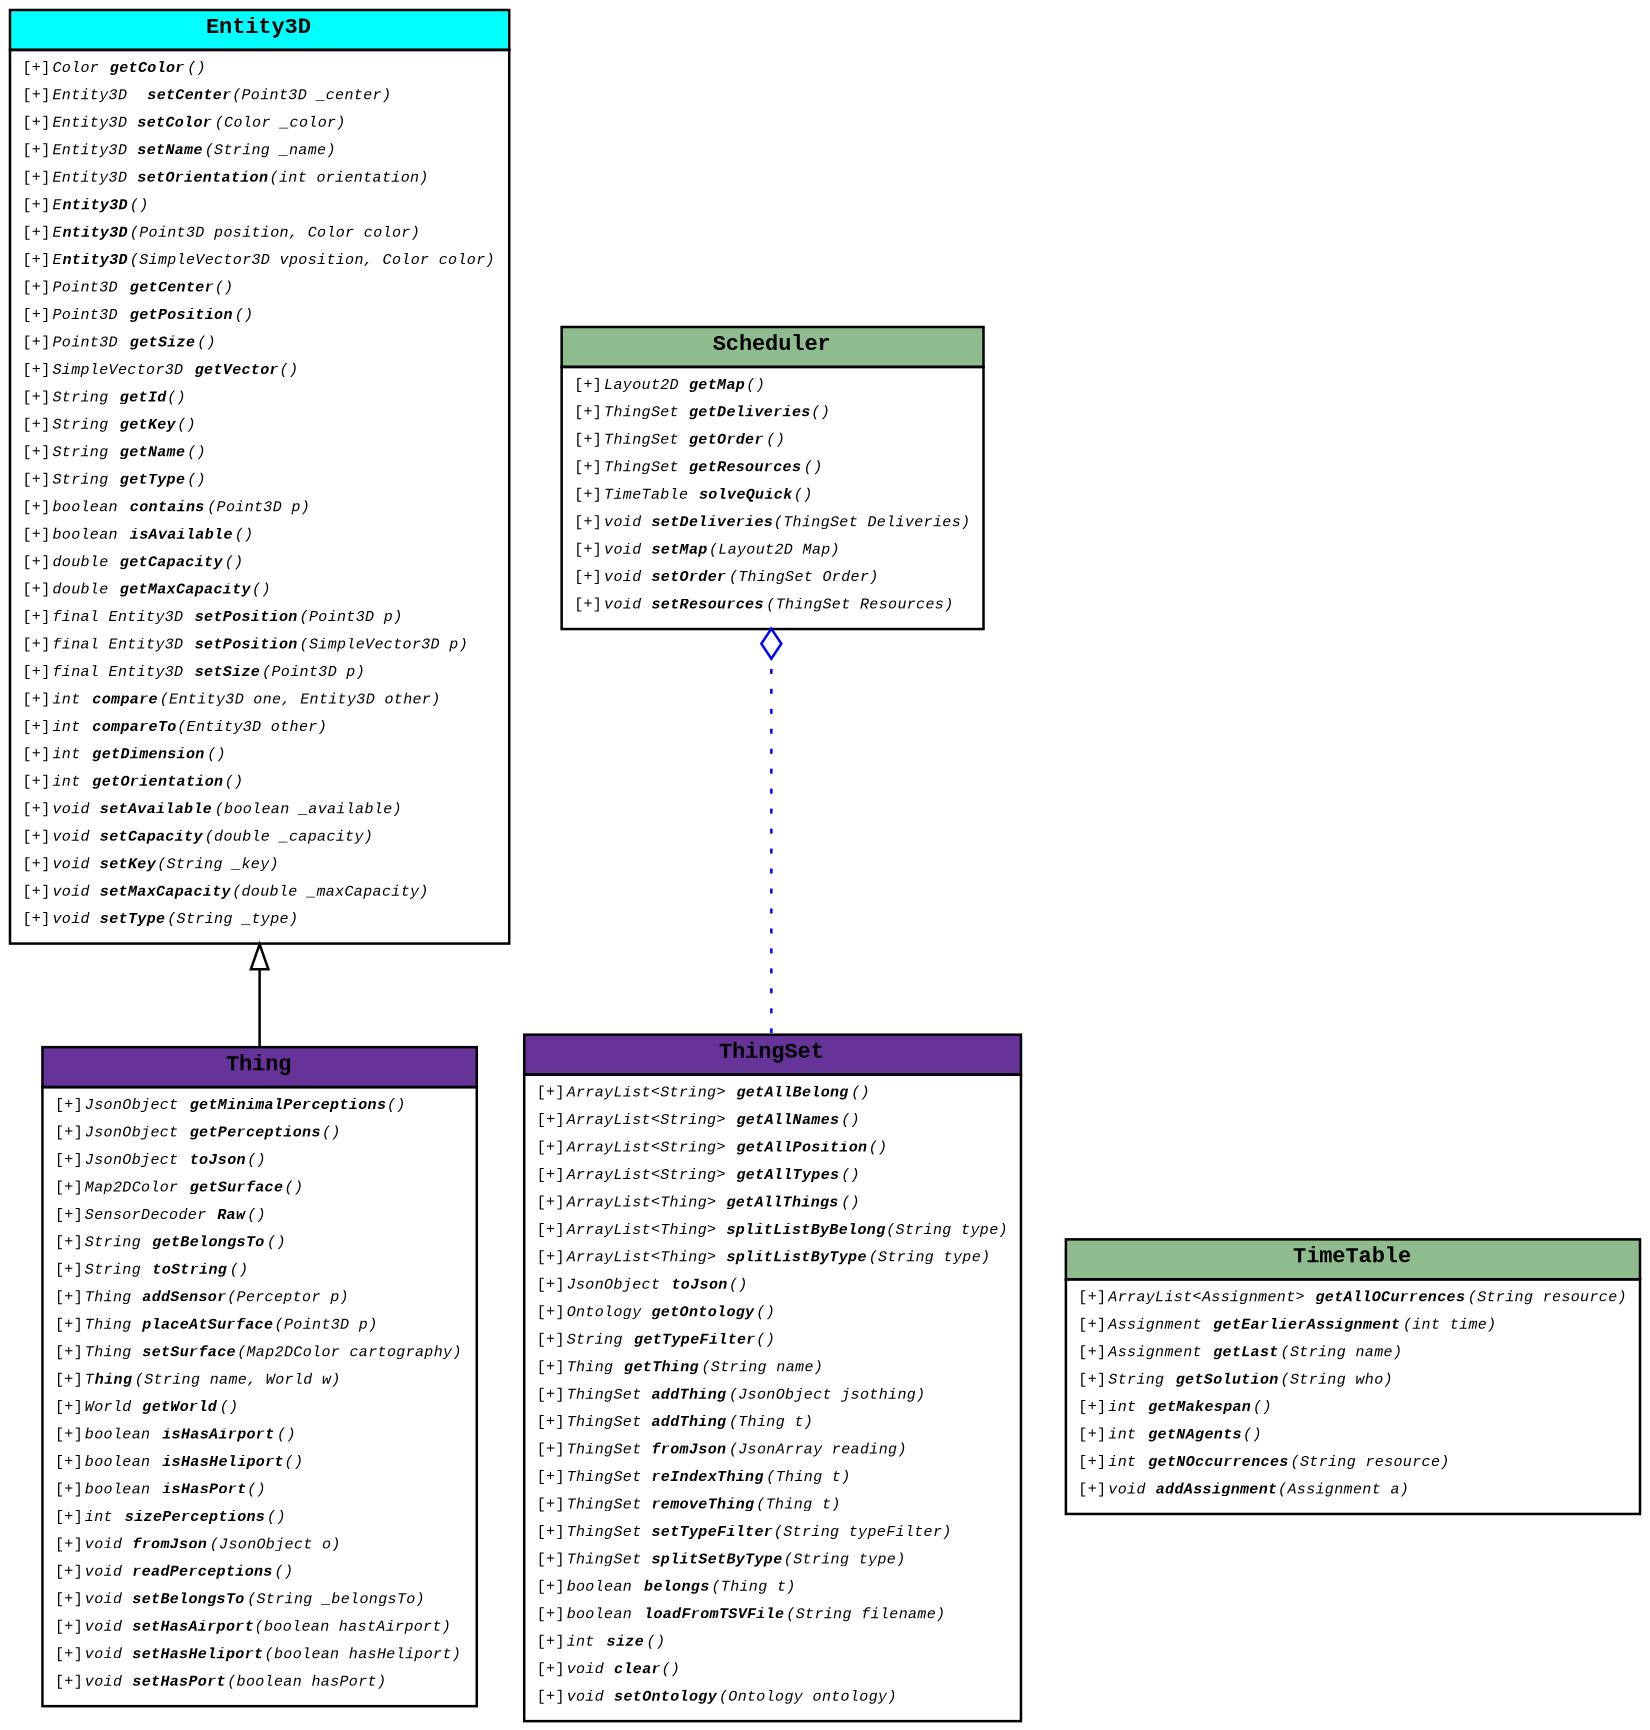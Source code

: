 digraph graphname {
     rankdir="BT"
dpi=600
 size="11,16!";
 margin=0;
Entity3D Entity3D [shape=plain, label=<<table border="0" cellborder="1" cellspacing="0"><tr><td bgcolor="Aqua"><FONT face="Courier New" POINT-SIZE="9"><b>Entity3D</b></FONT></td></tr>
<tr><td><table border="0" cellborder="0" cellspacing="0"><tr><td align="left"><FONT face="Courier New" POINT-SIZE= "6">[+]<i>Color <b>getColor</b>()</i></FONT></td></tr>
<tr><td align="left"><FONT face="Courier New" POINT-SIZE= "6">[+]<i>Entity3D  <b>setCenter</b>(Point3D _center)</i></FONT></td></tr>
<tr><td align="left"><FONT face="Courier New" POINT-SIZE= "6">[+]<i>Entity3D <b>setColor</b>(Color _color)</i></FONT></td></tr>
<tr><td align="left"><FONT face="Courier New" POINT-SIZE= "6">[+]<i>Entity3D <b>setName</b>(String _name)</i></FONT></td></tr>
<tr><td align="left"><FONT face="Courier New" POINT-SIZE= "6">[+]<i>Entity3D <b>setOrientation</b>(int orientation)</i></FONT></td></tr>
<tr><td align="left"><FONT face="Courier New" POINT-SIZE= "6">[+]<i>E<b>ntity3D</b>()</i></FONT></td></tr>
<tr><td align="left"><FONT face="Courier New" POINT-SIZE= "6">[+]<i>E<b>ntity3D</b>(Point3D position, Color color)</i></FONT></td></tr>
<tr><td align="left"><FONT face="Courier New" POINT-SIZE= "6">[+]<i>E<b>ntity3D</b>(SimpleVector3D vposition, Color color)</i></FONT></td></tr>
<tr><td align="left"><FONT face="Courier New" POINT-SIZE= "6">[+]<i>Point3D <b>getCenter</b>()</i></FONT></td></tr>
<tr><td align="left"><FONT face="Courier New" POINT-SIZE= "6">[+]<i>Point3D <b>getPosition</b>()</i></FONT></td></tr>
<tr><td align="left"><FONT face="Courier New" POINT-SIZE= "6">[+]<i>Point3D <b>getSize</b>()</i></FONT></td></tr>
<tr><td align="left"><FONT face="Courier New" POINT-SIZE= "6">[+]<i>SimpleVector3D <b>getVector</b>()</i></FONT></td></tr>
<tr><td align="left"><FONT face="Courier New" POINT-SIZE= "6">[+]<i>String <b>getId</b>()</i></FONT></td></tr>
<tr><td align="left"><FONT face="Courier New" POINT-SIZE= "6">[+]<i>String <b>getKey</b>()</i></FONT></td></tr>
<tr><td align="left"><FONT face="Courier New" POINT-SIZE= "6">[+]<i>String <b>getName</b>()</i></FONT></td></tr>
<tr><td align="left"><FONT face="Courier New" POINT-SIZE= "6">[+]<i>String <b>getType</b>()</i></FONT></td></tr>
<tr><td align="left"><FONT face="Courier New" POINT-SIZE= "6">[+]<i>boolean <b>contains</b>(Point3D p)</i></FONT></td></tr>
<tr><td align="left"><FONT face="Courier New" POINT-SIZE= "6">[+]<i>boolean <b>isAvailable</b>()</i></FONT></td></tr>
<tr><td align="left"><FONT face="Courier New" POINT-SIZE= "6">[+]<i>double <b>getCapacity</b>()</i></FONT></td></tr>
<tr><td align="left"><FONT face="Courier New" POINT-SIZE= "6">[+]<i>double <b>getMaxCapacity</b>()</i></FONT></td></tr>
<tr><td align="left"><FONT face="Courier New" POINT-SIZE= "6">[+]<i>final Entity3D <b>setPosition</b>(Point3D p)</i></FONT></td></tr>
<tr><td align="left"><FONT face="Courier New" POINT-SIZE= "6">[+]<i>final Entity3D <b>setPosition</b>(SimpleVector3D p)</i></FONT></td></tr>
<tr><td align="left"><FONT face="Courier New" POINT-SIZE= "6">[+]<i>final Entity3D <b>setSize</b>(Point3D p)</i></FONT></td></tr>
<tr><td align="left"><FONT face="Courier New" POINT-SIZE= "6">[+]<i>int <b>compare</b>(Entity3D one, Entity3D other)</i></FONT></td></tr>
<tr><td align="left"><FONT face="Courier New" POINT-SIZE= "6">[+]<i>int <b>compareTo</b>(Entity3D other)</i></FONT></td></tr>
<tr><td align="left"><FONT face="Courier New" POINT-SIZE= "6">[+]<i>int <b>getDimension</b>()</i></FONT></td></tr>
<tr><td align="left"><FONT face="Courier New" POINT-SIZE= "6">[+]<i>int <b>getOrientation</b>()</i></FONT></td></tr>
<tr><td align="left"><FONT face="Courier New" POINT-SIZE= "6">[+]<i>void <b>setAvailable</b>(boolean _available)</i></FONT></td></tr>
<tr><td align="left"><FONT face="Courier New" POINT-SIZE= "6">[+]<i>void <b>setCapacity</b>(double _capacity)</i></FONT></td></tr>
<tr><td align="left"><FONT face="Courier New" POINT-SIZE= "6">[+]<i>void <b>setKey</b>(String _key)</i></FONT></td></tr>
<tr><td align="left"><FONT face="Courier New" POINT-SIZE= "6">[+]<i>void <b>setMaxCapacity</b>(double _maxCapacity)</i></FONT></td></tr>
<tr><td align="left"><FONT face="Courier New" POINT-SIZE= "6">[+]<i>void <b>setType</b>(String _type)</i></FONT></td></tr>
</table></td></tr>
</table>>]
Scheduler Scheduler [shape=plain, label=<<table border="0" cellborder="1" cellspacing="0"><tr><td bgcolor="DarkSeaGreen"><FONT face="Courier New" POINT-SIZE="9"><b>Scheduler</b></FONT></td></tr>
<tr><td><table border="0" cellborder="0" cellspacing="0"><tr><td align="left"><FONT face="Courier New" POINT-SIZE= "6">[+]<i>Layout2D <b>getMap</b>()</i></FONT></td></tr>
<tr><td align="left"><FONT face="Courier New" POINT-SIZE= "6">[+]<i>ThingSet <b>getDeliveries</b>()</i></FONT></td></tr>
<tr><td align="left"><FONT face="Courier New" POINT-SIZE= "6">[+]<i>ThingSet <b>getOrder</b>()</i></FONT></td></tr>
<tr><td align="left"><FONT face="Courier New" POINT-SIZE= "6">[+]<i>ThingSet <b>getResources</b>()</i></FONT></td></tr>
<tr><td align="left"><FONT face="Courier New" POINT-SIZE= "6">[+]<i>TimeTable <b>solveQuick</b>()</i></FONT></td></tr>
<tr><td align="left"><FONT face="Courier New" POINT-SIZE= "6">[+]<i>void <b>setDeliveries</b>(ThingSet Deliveries)</i></FONT></td></tr>
<tr><td align="left"><FONT face="Courier New" POINT-SIZE= "6">[+]<i>void <b>setMap</b>(Layout2D Map)</i></FONT></td></tr>
<tr><td align="left"><FONT face="Courier New" POINT-SIZE= "6">[+]<i>void <b>setOrder</b>(ThingSet Order)</i></FONT></td></tr>
<tr><td align="left"><FONT face="Courier New" POINT-SIZE= "6">[+]<i>void <b>setResources</b>(ThingSet Resources)</i></FONT></td></tr>
</table></td></tr>
</table>>]
TimeTable TimeTable [shape=plain, label=<<table border="0" cellborder="1" cellspacing="0"><tr><td bgcolor="DarkSeaGreen"><FONT face="Courier New" POINT-SIZE="9"><b>TimeTable</b></FONT></td></tr>
<tr><td><table border="0" cellborder="0" cellspacing="0"><tr><td align="left"><FONT face="Courier New" POINT-SIZE= "6">[+]<i>ArrayList&lt;Assignment&gt; <b>getAllOCurrences</b>(String resource)</i></FONT></td></tr>
<tr><td align="left"><FONT face="Courier New" POINT-SIZE= "6">[+]<i>Assignment <b>getEarlierAssignment</b>(int time)</i></FONT></td></tr>
<tr><td align="left"><FONT face="Courier New" POINT-SIZE= "6">[+]<i>Assignment <b>getLast</b>(String name)</i></FONT></td></tr>
<tr><td align="left"><FONT face="Courier New" POINT-SIZE= "6">[+]<i>String <b>getSolution</b>(String who)</i></FONT></td></tr>
<tr><td align="left"><FONT face="Courier New" POINT-SIZE= "6">[+]<i>int <b>getMakespan</b>()</i></FONT></td></tr>
<tr><td align="left"><FONT face="Courier New" POINT-SIZE= "6">[+]<i>int <b>getNAgents</b>()</i></FONT></td></tr>
<tr><td align="left"><FONT face="Courier New" POINT-SIZE= "6">[+]<i>int <b>getNOccurrences</b>(String resource)</i></FONT></td></tr>
<tr><td align="left"><FONT face="Courier New" POINT-SIZE= "6">[+]<i>void <b>addAssignment</b>(Assignment a)</i></FONT></td></tr>
</table></td></tr>
</table>>]
Thing Thing [shape=plain, label=<<table border="0" cellborder="1" cellspacing="0"><tr><td bgcolor="RebeccaPurple"><FONT face="Courier New" POINT-SIZE="9"><b>Thing</b></FONT></td></tr>
<tr><td><table border="0" cellborder="0" cellspacing="0"><tr><td align="left"><FONT face="Courier New" POINT-SIZE= "6">[+]<i>JsonObject <b>getMinimalPerceptions</b>()</i></FONT></td></tr>
<tr><td align="left"><FONT face="Courier New" POINT-SIZE= "6">[+]<i>JsonObject <b>getPerceptions</b>()</i></FONT></td></tr>
<tr><td align="left"><FONT face="Courier New" POINT-SIZE= "6">[+]<i>JsonObject <b>toJson</b>()</i></FONT></td></tr>
<tr><td align="left"><FONT face="Courier New" POINT-SIZE= "6">[+]<i>Map2DColor <b>getSurface</b>()</i></FONT></td></tr>
<tr><td align="left"><FONT face="Courier New" POINT-SIZE= "6">[+]<i>SensorDecoder <b>Raw</b>()</i></FONT></td></tr>
<tr><td align="left"><FONT face="Courier New" POINT-SIZE= "6">[+]<i>String <b>getBelongsTo</b>()</i></FONT></td></tr>
<tr><td align="left"><FONT face="Courier New" POINT-SIZE= "6">[+]<i>String <b>toString</b>()</i></FONT></td></tr>
<tr><td align="left"><FONT face="Courier New" POINT-SIZE= "6">[+]<i>Thing <b>addSensor</b>(Perceptor p)</i></FONT></td></tr>
<tr><td align="left"><FONT face="Courier New" POINT-SIZE= "6">[+]<i>Thing <b>placeAtSurface</b>(Point3D p)</i></FONT></td></tr>
<tr><td align="left"><FONT face="Courier New" POINT-SIZE= "6">[+]<i>Thing <b>setSurface</b>(Map2DColor cartography)</i></FONT></td></tr>
<tr><td align="left"><FONT face="Courier New" POINT-SIZE= "6">[+]<i>T<b>hing</b>(String name, World w)</i></FONT></td></tr>
<tr><td align="left"><FONT face="Courier New" POINT-SIZE= "6">[+]<i>World <b>getWorld</b>()</i></FONT></td></tr>
<tr><td align="left"><FONT face="Courier New" POINT-SIZE= "6">[+]<i>boolean <b>isHasAirport</b>()</i></FONT></td></tr>
<tr><td align="left"><FONT face="Courier New" POINT-SIZE= "6">[+]<i>boolean <b>isHasHeliport</b>()</i></FONT></td></tr>
<tr><td align="left"><FONT face="Courier New" POINT-SIZE= "6">[+]<i>boolean <b>isHasPort</b>()</i></FONT></td></tr>
<tr><td align="left"><FONT face="Courier New" POINT-SIZE= "6">[+]<i>int <b>sizePerceptions</b>()</i></FONT></td></tr>
<tr><td align="left"><FONT face="Courier New" POINT-SIZE= "6">[+]<i>void <b>fromJson</b>(JsonObject o)</i></FONT></td></tr>
<tr><td align="left"><FONT face="Courier New" POINT-SIZE= "6">[+]<i>void <b>readPerceptions</b>()</i></FONT></td></tr>
<tr><td align="left"><FONT face="Courier New" POINT-SIZE= "6">[+]<i>void <b>setBelongsTo</b>(String _belongsTo)</i></FONT></td></tr>
<tr><td align="left"><FONT face="Courier New" POINT-SIZE= "6">[+]<i>void <b>setHasAirport</b>(boolean hastAirport)</i></FONT></td></tr>
<tr><td align="left"><FONT face="Courier New" POINT-SIZE= "6">[+]<i>void <b>setHasHeliport</b>(boolean hasHeliport)</i></FONT></td></tr>
<tr><td align="left"><FONT face="Courier New" POINT-SIZE= "6">[+]<i>void <b>setHasPort</b>(boolean hasPort)</i></FONT></td></tr>
</table></td></tr>
</table>>]
ThingSet ThingSet [shape=plain, label=<<table border="0" cellborder="1" cellspacing="0"><tr><td bgcolor="RebeccaPurple"><FONT face="Courier New" POINT-SIZE="9"><b>ThingSet</b></FONT></td></tr>
<tr><td><table border="0" cellborder="0" cellspacing="0"><tr><td align="left"><FONT face="Courier New" POINT-SIZE= "6">[+]<i>ArrayList&lt;String&gt; <b>getAllBelong</b>()</i></FONT></td></tr>
<tr><td align="left"><FONT face="Courier New" POINT-SIZE= "6">[+]<i>ArrayList&lt;String&gt; <b>getAllNames</b>()</i></FONT></td></tr>
<tr><td align="left"><FONT face="Courier New" POINT-SIZE= "6">[+]<i>ArrayList&lt;String&gt; <b>getAllPosition</b>()</i></FONT></td></tr>
<tr><td align="left"><FONT face="Courier New" POINT-SIZE= "6">[+]<i>ArrayList&lt;String&gt; <b>getAllTypes</b>()</i></FONT></td></tr>
<tr><td align="left"><FONT face="Courier New" POINT-SIZE= "6">[+]<i>ArrayList&lt;Thing&gt; <b>getAllThings</b>()</i></FONT></td></tr>
<tr><td align="left"><FONT face="Courier New" POINT-SIZE= "6">[+]<i>ArrayList&lt;Thing&gt; <b>splitListByBelong</b>(String type)</i></FONT></td></tr>
<tr><td align="left"><FONT face="Courier New" POINT-SIZE= "6">[+]<i>ArrayList&lt;Thing&gt; <b>splitListByType</b>(String type)</i></FONT></td></tr>
<tr><td align="left"><FONT face="Courier New" POINT-SIZE= "6">[+]<i>JsonObject <b>toJson</b>()</i></FONT></td></tr>
<tr><td align="left"><FONT face="Courier New" POINT-SIZE= "6">[+]<i>Ontology <b>getOntology</b>()</i></FONT></td></tr>
<tr><td align="left"><FONT face="Courier New" POINT-SIZE= "6">[+]<i>String <b>getTypeFilter</b>()</i></FONT></td></tr>
<tr><td align="left"><FONT face="Courier New" POINT-SIZE= "6">[+]<i>Thing <b>getThing</b>(String name)</i></FONT></td></tr>
<tr><td align="left"><FONT face="Courier New" POINT-SIZE= "6">[+]<i>ThingSet <b>addThing</b>(JsonObject jsothing)</i></FONT></td></tr>
<tr><td align="left"><FONT face="Courier New" POINT-SIZE= "6">[+]<i>ThingSet <b>addThing</b>(Thing t)</i></FONT></td></tr>
<tr><td align="left"><FONT face="Courier New" POINT-SIZE= "6">[+]<i>ThingSet <b>fromJson</b>(JsonArray reading)</i></FONT></td></tr>
<tr><td align="left"><FONT face="Courier New" POINT-SIZE= "6">[+]<i>ThingSet <b>reIndexThing</b>(Thing t)</i></FONT></td></tr>
<tr><td align="left"><FONT face="Courier New" POINT-SIZE= "6">[+]<i>ThingSet <b>removeThing</b>(Thing t)</i></FONT></td></tr>
<tr><td align="left"><FONT face="Courier New" POINT-SIZE= "6">[+]<i>ThingSet <b>setTypeFilter</b>(String typeFilter)</i></FONT></td></tr>
<tr><td align="left"><FONT face="Courier New" POINT-SIZE= "6">[+]<i>ThingSet <b>splitSetByType</b>(String type)</i></FONT></td></tr>
<tr><td align="left"><FONT face="Courier New" POINT-SIZE= "6">[+]<i>boolean <b>belongs</b>(Thing t)</i></FONT></td></tr>
<tr><td align="left"><FONT face="Courier New" POINT-SIZE= "6">[+]<i>boolean <b>loadFromTSVFile</b>(String filename)</i></FONT></td></tr>
<tr><td align="left"><FONT face="Courier New" POINT-SIZE= "6">[+]<i>int <b>size</b>()</i></FONT></td></tr>
<tr><td align="left"><FONT face="Courier New" POINT-SIZE= "6">[+]<i>void <b>clear</b>()</i></FONT></td></tr>
<tr><td align="left"><FONT face="Courier New" POINT-SIZE= "6">[+]<i>void <b>setOntology</b>(Ontology ontology)</i></FONT></td></tr>
</table></td></tr>
</table>>]
Thing -> Entity3D [arrowhead=onormal, penwidth=1, color=black]
ThingSet -> Scheduler [style=dotted,arrowhead=odiamond, penwidth=1,color=blue]
}
